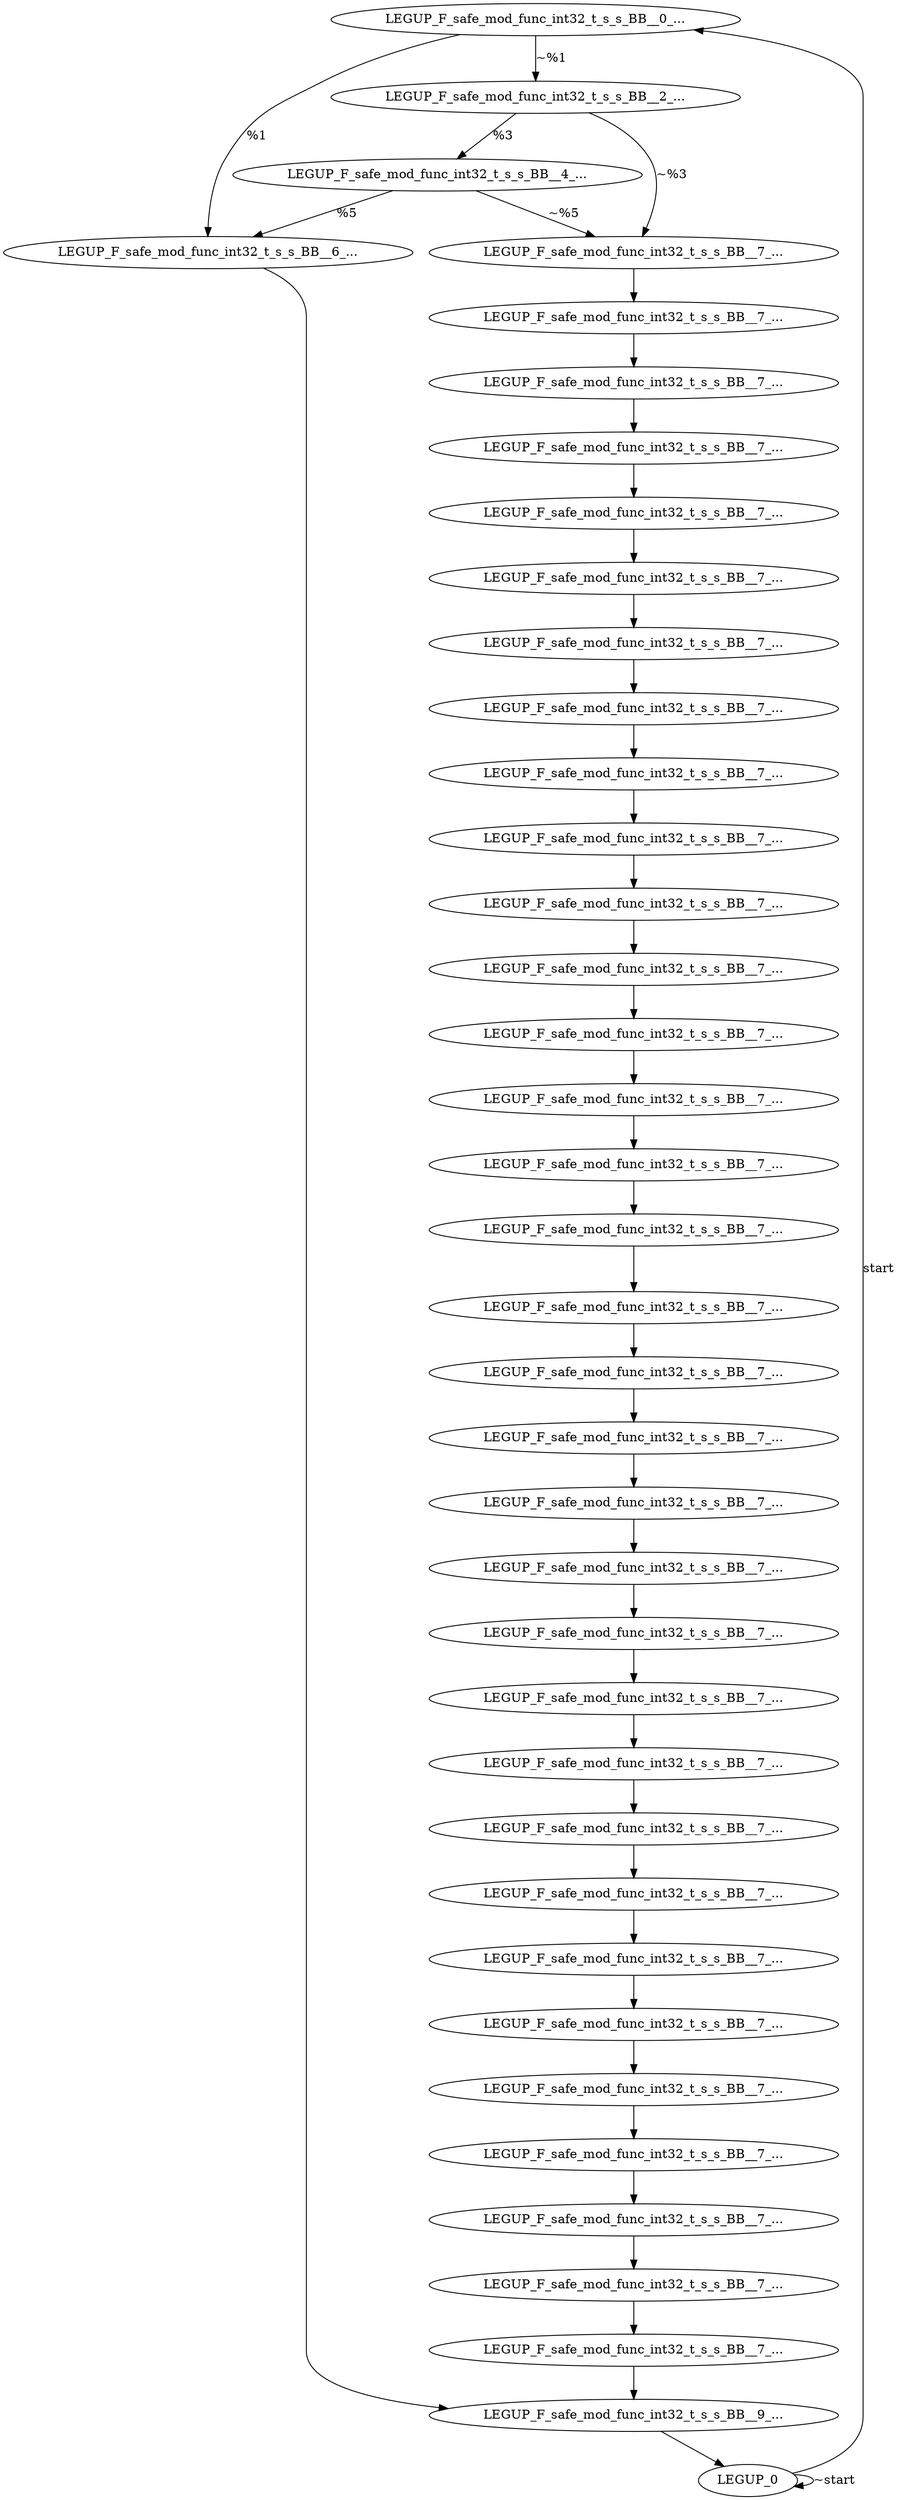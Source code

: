 digraph {
Node0x2d311c0[label="LEGUP_F_safe_mod_func_int32_t_s_s_BB__0_..."];
Node0x2d31020[label="LEGUP_0"];
Node0x2d31020 -> Node0x2d311c0[label="start"];
Node0x2d31020 -> Node0x2d31020[label="~start"];
Node0x2d31a00[label="LEGUP_F_safe_mod_func_int32_t_s_s_BB__6_..."];
Node0x2d311c0 -> Node0x2d31a00[label="%1"];
Node0x2d31340[label="LEGUP_F_safe_mod_func_int32_t_s_s_BB__2_..."];
Node0x2d311c0 -> Node0x2d31340[label="~%1"];
Node0x2d318c0[label="LEGUP_F_safe_mod_func_int32_t_s_s_BB__4_..."];
Node0x2d31340 -> Node0x2d318c0[label="%3"];
Node0x2d31b80[label="LEGUP_F_safe_mod_func_int32_t_s_s_BB__7_..."];
Node0x2d31340 -> Node0x2d31b80[label="~%3"];
Node0x2d318c0 -> Node0x2d31a00[label="%5"];
Node0x2d318c0 -> Node0x2d31b80[label="~%5"];
Node0x2d31d00[label="LEGUP_F_safe_mod_func_int32_t_s_s_BB__9_..."];
Node0x2d31a00 -> Node0x2d31d00;
Node0x2d326d0[label="LEGUP_F_safe_mod_func_int32_t_s_s_BB__7_..."];
Node0x2d31b80 -> Node0x2d326d0;
Node0x2d327a0[label="LEGUP_F_safe_mod_func_int32_t_s_s_BB__7_..."];
Node0x2d326d0 -> Node0x2d327a0;
Node0x2d32870[label="LEGUP_F_safe_mod_func_int32_t_s_s_BB__7_..."];
Node0x2d327a0 -> Node0x2d32870;
Node0x2d32940[label="LEGUP_F_safe_mod_func_int32_t_s_s_BB__7_..."];
Node0x2d32870 -> Node0x2d32940;
Node0x2d32a10[label="LEGUP_F_safe_mod_func_int32_t_s_s_BB__7_..."];
Node0x2d32940 -> Node0x2d32a10;
Node0x2d32ae0[label="LEGUP_F_safe_mod_func_int32_t_s_s_BB__7_..."];
Node0x2d32a10 -> Node0x2d32ae0;
Node0x2d32be0[label="LEGUP_F_safe_mod_func_int32_t_s_s_BB__7_..."];
Node0x2d32ae0 -> Node0x2d32be0;
Node0x2d32d20[label="LEGUP_F_safe_mod_func_int32_t_s_s_BB__7_..."];
Node0x2d32be0 -> Node0x2d32d20;
Node0x2d32e60[label="LEGUP_F_safe_mod_func_int32_t_s_s_BB__7_..."];
Node0x2d32d20 -> Node0x2d32e60;
Node0x2d32fa0[label="LEGUP_F_safe_mod_func_int32_t_s_s_BB__7_..."];
Node0x2d32e60 -> Node0x2d32fa0;
Node0x2d330e0[label="LEGUP_F_safe_mod_func_int32_t_s_s_BB__7_..."];
Node0x2d32fa0 -> Node0x2d330e0;
Node0x2d33220[label="LEGUP_F_safe_mod_func_int32_t_s_s_BB__7_..."];
Node0x2d330e0 -> Node0x2d33220;
Node0x2d2bbc0[label="LEGUP_F_safe_mod_func_int32_t_s_s_BB__7_..."];
Node0x2d33220 -> Node0x2d2bbc0;
Node0x2d2bcd0[label="LEGUP_F_safe_mod_func_int32_t_s_s_BB__7_..."];
Node0x2d2bbc0 -> Node0x2d2bcd0;
Node0x2d2be10[label="LEGUP_F_safe_mod_func_int32_t_s_s_BB__7_..."];
Node0x2d2bcd0 -> Node0x2d2be10;
Node0x2d2bf50[label="LEGUP_F_safe_mod_func_int32_t_s_s_BB__7_..."];
Node0x2d2be10 -> Node0x2d2bf50;
Node0x2d2c090[label="LEGUP_F_safe_mod_func_int32_t_s_s_BB__7_..."];
Node0x2d2bf50 -> Node0x2d2c090;
Node0x2d2c1d0[label="LEGUP_F_safe_mod_func_int32_t_s_s_BB__7_..."];
Node0x2d2c090 -> Node0x2d2c1d0;
Node0x2d2c310[label="LEGUP_F_safe_mod_func_int32_t_s_s_BB__7_..."];
Node0x2d2c1d0 -> Node0x2d2c310;
Node0x2d2c450[label="LEGUP_F_safe_mod_func_int32_t_s_s_BB__7_..."];
Node0x2d2c310 -> Node0x2d2c450;
Node0x2d2c590[label="LEGUP_F_safe_mod_func_int32_t_s_s_BB__7_..."];
Node0x2d2c450 -> Node0x2d2c590;
Node0x2d2c6d0[label="LEGUP_F_safe_mod_func_int32_t_s_s_BB__7_..."];
Node0x2d2c590 -> Node0x2d2c6d0;
Node0x2d2c810[label="LEGUP_F_safe_mod_func_int32_t_s_s_BB__7_..."];
Node0x2d2c6d0 -> Node0x2d2c810;
Node0x2d2c950[label="LEGUP_F_safe_mod_func_int32_t_s_s_BB__7_..."];
Node0x2d2c810 -> Node0x2d2c950;
Node0x2d2ca90[label="LEGUP_F_safe_mod_func_int32_t_s_s_BB__7_..."];
Node0x2d2c950 -> Node0x2d2ca90;
Node0x2d2cbd0[label="LEGUP_F_safe_mod_func_int32_t_s_s_BB__7_..."];
Node0x2d2ca90 -> Node0x2d2cbd0;
Node0x2d2cd10[label="LEGUP_F_safe_mod_func_int32_t_s_s_BB__7_..."];
Node0x2d2cbd0 -> Node0x2d2cd10;
Node0x2d2ce50[label="LEGUP_F_safe_mod_func_int32_t_s_s_BB__7_..."];
Node0x2d2cd10 -> Node0x2d2ce50;
Node0x2d2cf90[label="LEGUP_F_safe_mod_func_int32_t_s_s_BB__7_..."];
Node0x2d2ce50 -> Node0x2d2cf90;
Node0x2d2d0d0[label="LEGUP_F_safe_mod_func_int32_t_s_s_BB__7_..."];
Node0x2d2cf90 -> Node0x2d2d0d0;
Node0x2d2d210[label="LEGUP_F_safe_mod_func_int32_t_s_s_BB__7_..."];
Node0x2d2d0d0 -> Node0x2d2d210;
Node0x2d2d350[label="LEGUP_F_safe_mod_func_int32_t_s_s_BB__7_..."];
Node0x2d2d210 -> Node0x2d2d350;
Node0x2d2d350 -> Node0x2d31d00;
Node0x2d31d00 -> Node0x2d31020;
}
